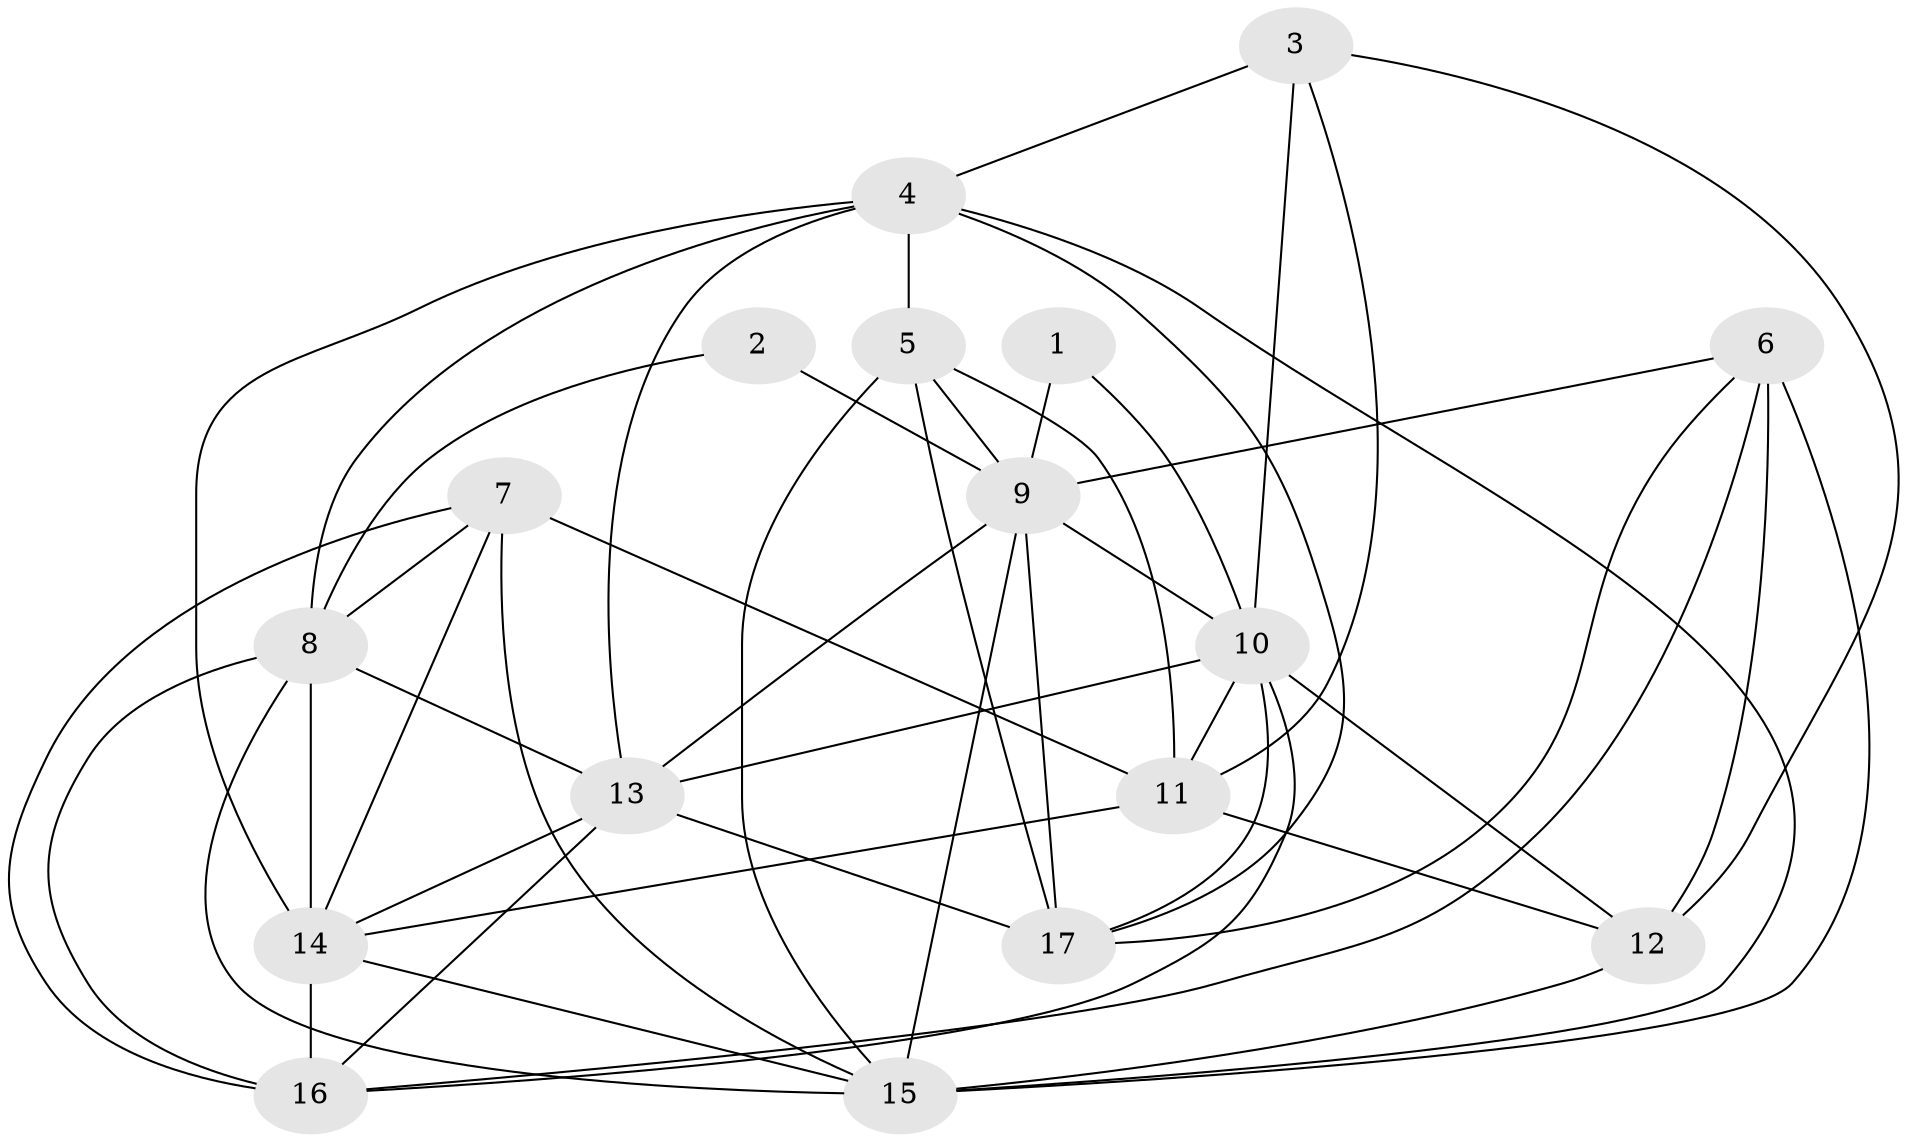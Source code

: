 // original degree distribution, {3: 0.2962962962962963, 6: 0.07407407407407407, 4: 0.2962962962962963, 5: 0.12962962962962962, 2: 0.12962962962962962, 7: 0.05555555555555555, 10: 0.018518518518518517}
// Generated by graph-tools (version 1.1) at 2025/37/03/04/25 23:37:05]
// undirected, 17 vertices, 49 edges
graph export_dot {
  node [color=gray90,style=filled];
  1;
  2;
  3;
  4;
  5;
  6;
  7;
  8;
  9;
  10;
  11;
  12;
  13;
  14;
  15;
  16;
  17;
  1 -- 9 [weight=2.0];
  1 -- 10 [weight=1.0];
  2 -- 8 [weight=3.0];
  2 -- 9 [weight=1.0];
  3 -- 4 [weight=2.0];
  3 -- 10 [weight=1.0];
  3 -- 11 [weight=1.0];
  3 -- 12 [weight=1.0];
  4 -- 5 [weight=3.0];
  4 -- 8 [weight=1.0];
  4 -- 13 [weight=1.0];
  4 -- 14 [weight=4.0];
  4 -- 15 [weight=1.0];
  4 -- 17 [weight=1.0];
  5 -- 9 [weight=1.0];
  5 -- 11 [weight=1.0];
  5 -- 15 [weight=1.0];
  5 -- 17 [weight=2.0];
  6 -- 9 [weight=1.0];
  6 -- 12 [weight=2.0];
  6 -- 15 [weight=1.0];
  6 -- 16 [weight=1.0];
  6 -- 17 [weight=1.0];
  7 -- 8 [weight=1.0];
  7 -- 11 [weight=1.0];
  7 -- 14 [weight=1.0];
  7 -- 15 [weight=2.0];
  7 -- 16 [weight=1.0];
  8 -- 13 [weight=1.0];
  8 -- 14 [weight=1.0];
  8 -- 15 [weight=1.0];
  8 -- 16 [weight=1.0];
  9 -- 10 [weight=2.0];
  9 -- 13 [weight=1.0];
  9 -- 15 [weight=4.0];
  9 -- 17 [weight=1.0];
  10 -- 11 [weight=1.0];
  10 -- 12 [weight=2.0];
  10 -- 13 [weight=1.0];
  10 -- 16 [weight=1.0];
  10 -- 17 [weight=1.0];
  11 -- 12 [weight=1.0];
  11 -- 14 [weight=1.0];
  12 -- 15 [weight=1.0];
  13 -- 14 [weight=1.0];
  13 -- 16 [weight=1.0];
  13 -- 17 [weight=1.0];
  14 -- 15 [weight=1.0];
  14 -- 16 [weight=2.0];
}
